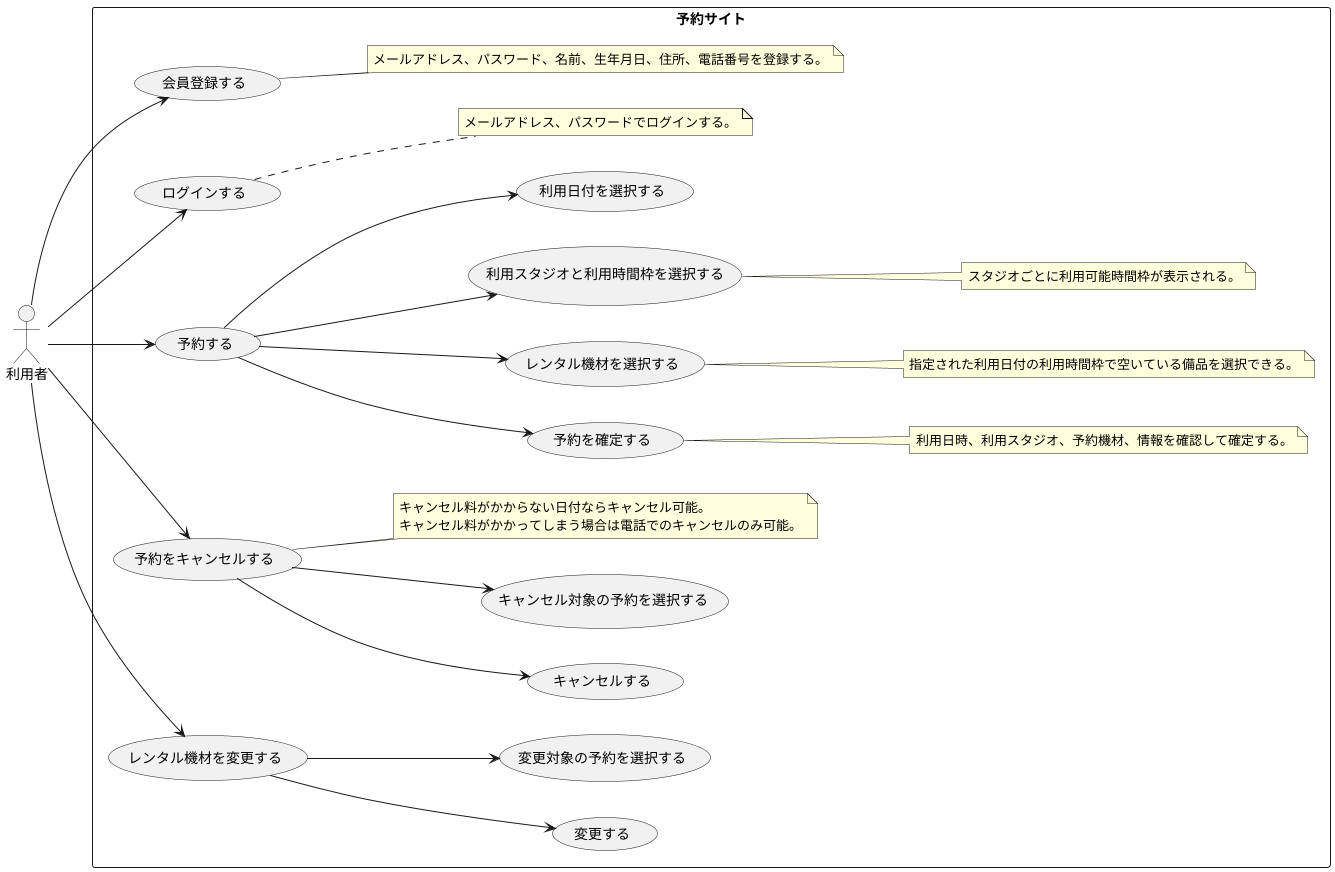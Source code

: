 @startuml Usecase

left to right direction

actor 利用者

rectangle 予約サイト {
    利用者 --> (会員登録する)
    利用者 --> (ログインする)

    利用者 --> (予約する)
    (予約する) --> (予約を確定する)
    (予約する) --> (レンタル機材を選択する)
    (予約する) --> (利用スタジオと利用時間枠を選択する)
    (予約する) --> (利用日付を選択する)

    note right of (会員登録する)
    メールアドレス、パスワード、名前、生年月日、住所、電話番号を登録する。
    end note

    note right of (ログインする)
    メールアドレス、パスワードでログインする。
    end note

    note right of (利用スタジオと利用時間枠を選択する)
    スタジオごとに利用可能時間枠が表示される。
    end note

    note right of (レンタル機材を選択する)
    指定された利用日付の利用時間枠で空いている備品を選択できる。
    end note
    
    note right of (予約を確定する)
    利用日時、利用スタジオ、予約機材、情報を確認して確定する。
    end note

    利用者 --> (予約をキャンセルする)
    (予約をキャンセルする) --> (キャンセルする)
    (予約をキャンセルする) --> (キャンセル対象の予約を選択する)

    note right of (予約をキャンセルする)
    キャンセル料がかからない日付ならキャンセル可能。
    キャンセル料がかかってしまう場合は電話でのキャンセルのみ可能。
    end note

    利用者 --> (レンタル機材を変更する)
    (レンタル機材を変更する) --> (変更する)
    (レンタル機材を変更する) --> (変更対象の予約を選択する)
}

@enduml
